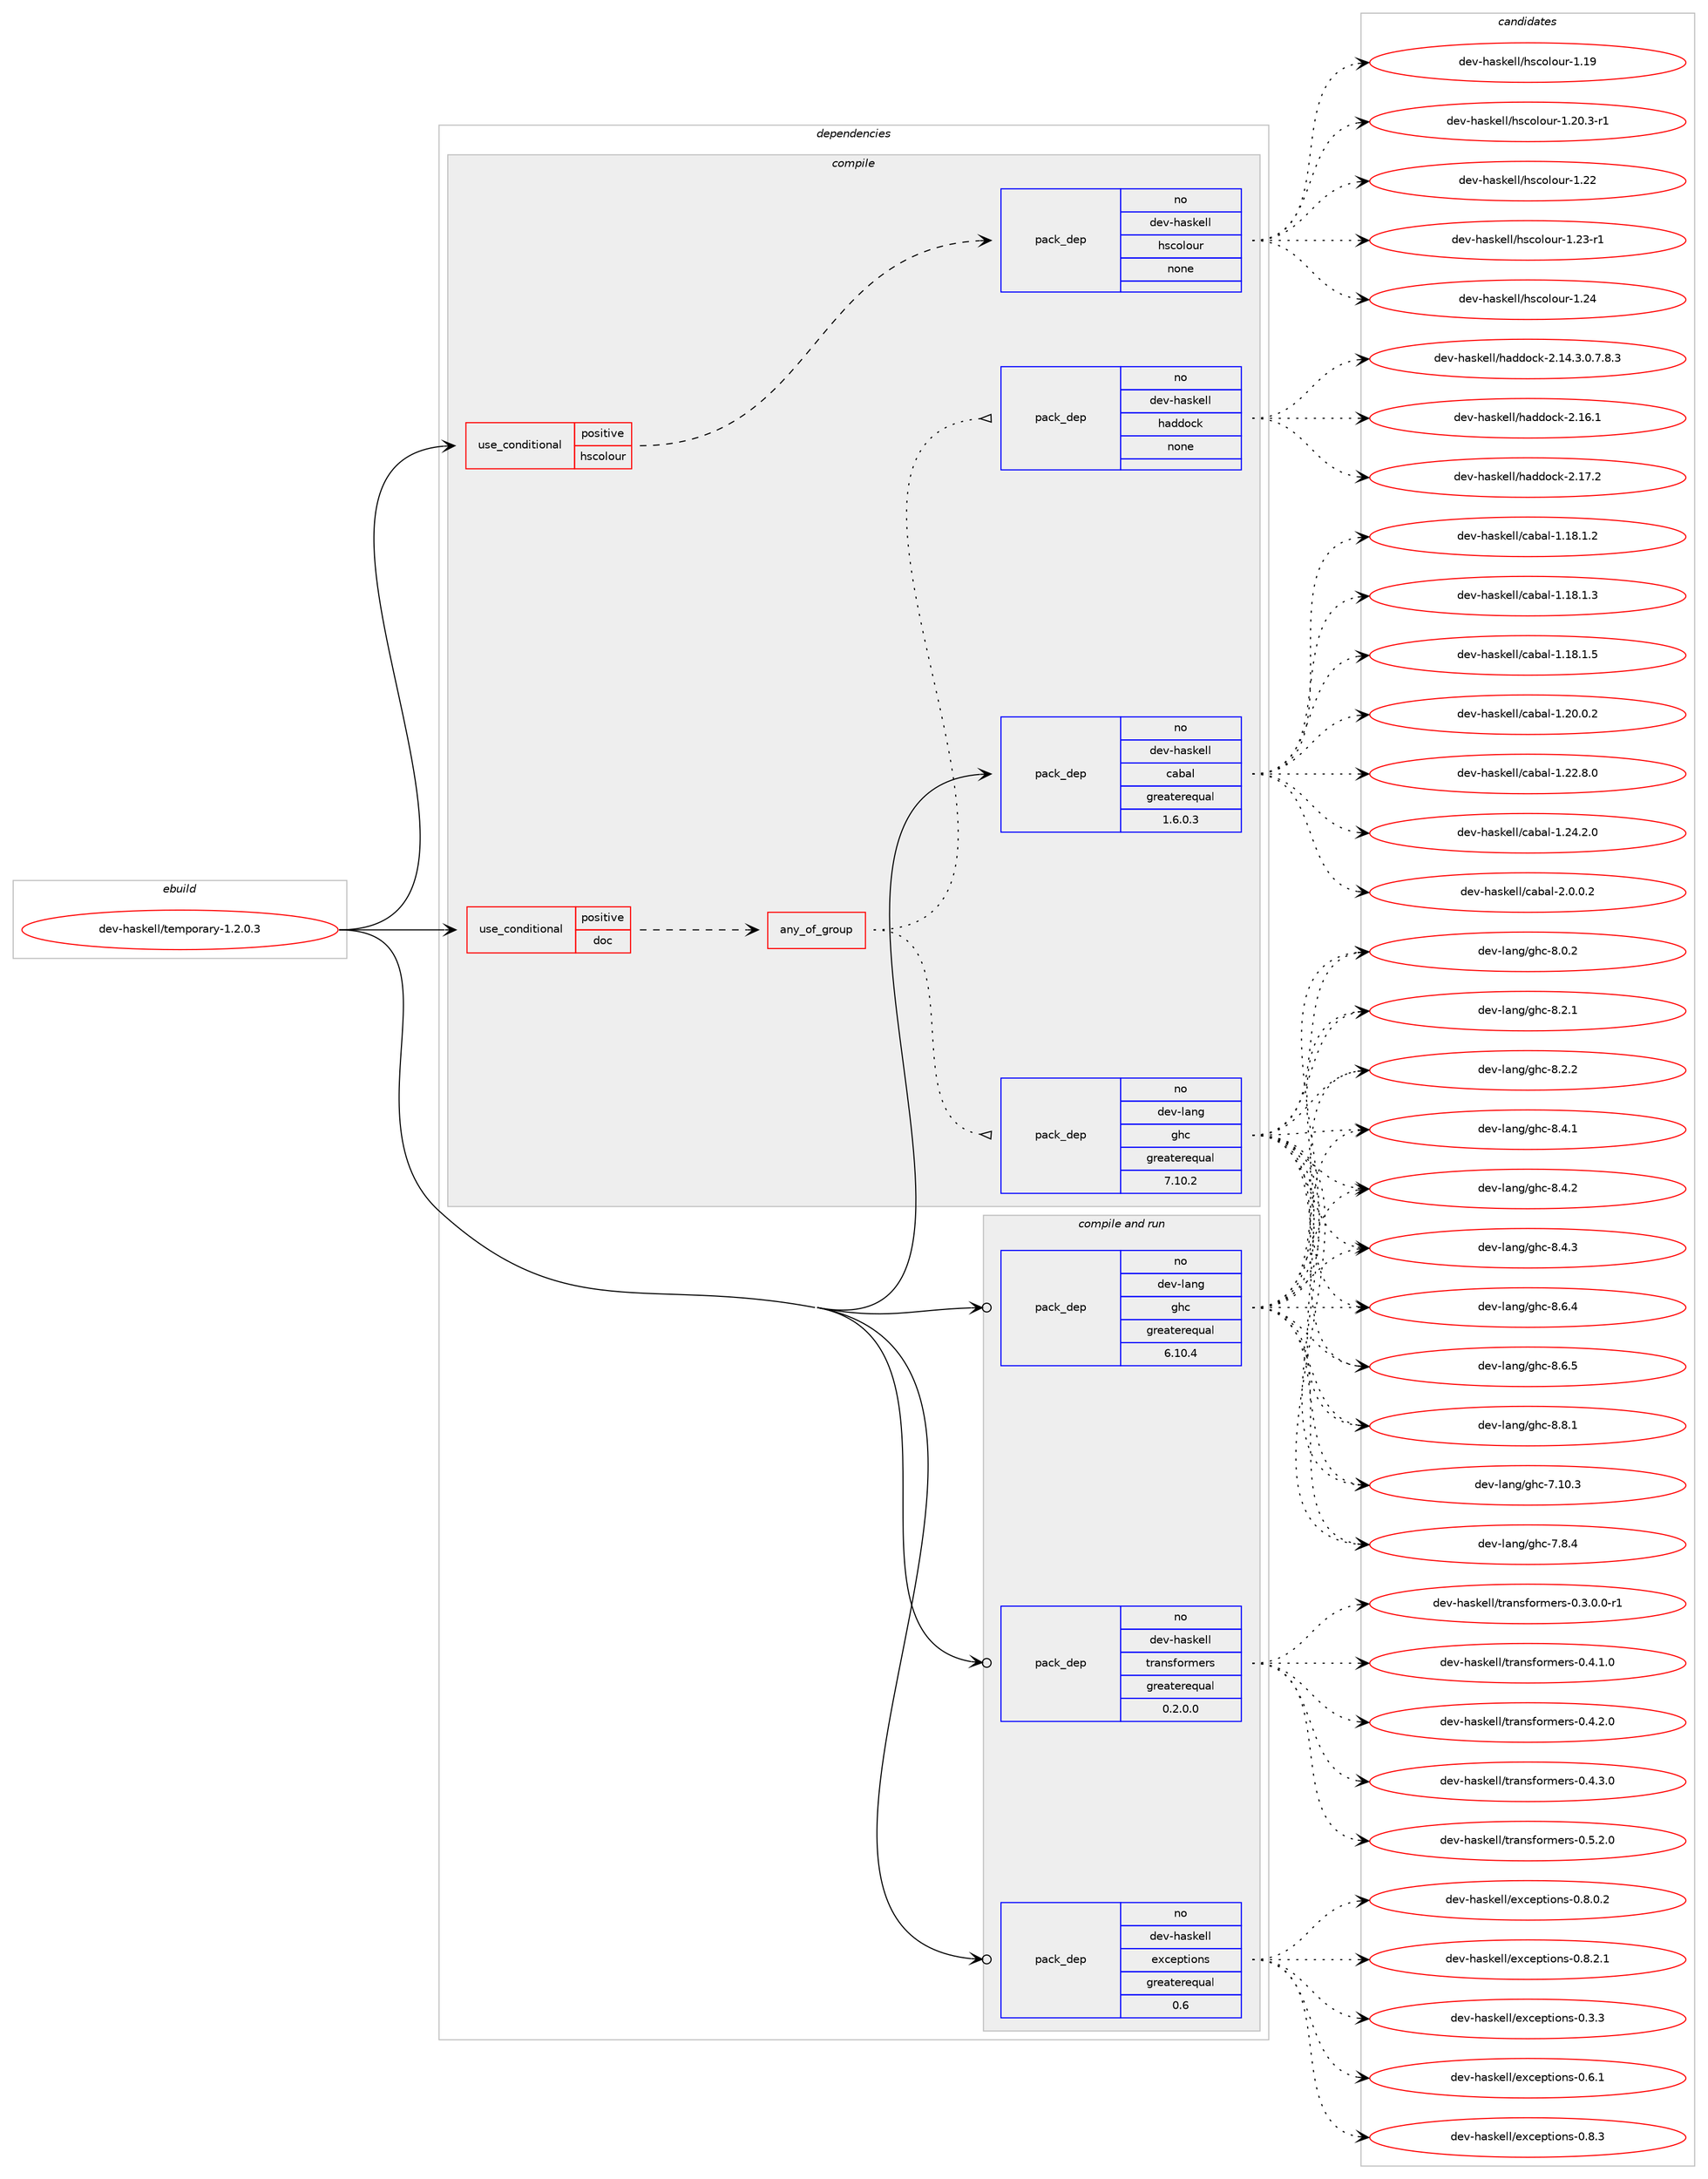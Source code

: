 digraph prolog {

# *************
# Graph options
# *************

newrank=true;
concentrate=true;
compound=true;
graph [rankdir=LR,fontname=Helvetica,fontsize=10,ranksep=1.5];#, ranksep=2.5, nodesep=0.2];
edge  [arrowhead=vee];
node  [fontname=Helvetica,fontsize=10];

# **********
# The ebuild
# **********

subgraph cluster_leftcol {
color=gray;
rank=same;
label=<<i>ebuild</i>>;
id [label="dev-haskell/temporary-1.2.0.3", color=red, width=4, href="../dev-haskell/temporary-1.2.0.3.svg"];
}

# ****************
# The dependencies
# ****************

subgraph cluster_midcol {
color=gray;
label=<<i>dependencies</i>>;
subgraph cluster_compile {
fillcolor="#eeeeee";
style=filled;
label=<<i>compile</i>>;
subgraph cond127796 {
dependency545392 [label=<<TABLE BORDER="0" CELLBORDER="1" CELLSPACING="0" CELLPADDING="4"><TR><TD ROWSPAN="3" CELLPADDING="10">use_conditional</TD></TR><TR><TD>positive</TD></TR><TR><TD>doc</TD></TR></TABLE>>, shape=none, color=red];
subgraph any10567 {
dependency545393 [label=<<TABLE BORDER="0" CELLBORDER="1" CELLSPACING="0" CELLPADDING="4"><TR><TD CELLPADDING="10">any_of_group</TD></TR></TABLE>>, shape=none, color=red];subgraph pack406672 {
dependency545394 [label=<<TABLE BORDER="0" CELLBORDER="1" CELLSPACING="0" CELLPADDING="4" WIDTH="220"><TR><TD ROWSPAN="6" CELLPADDING="30">pack_dep</TD></TR><TR><TD WIDTH="110">no</TD></TR><TR><TD>dev-haskell</TD></TR><TR><TD>haddock</TD></TR><TR><TD>none</TD></TR><TR><TD></TD></TR></TABLE>>, shape=none, color=blue];
}
dependency545393:e -> dependency545394:w [weight=20,style="dotted",arrowhead="oinv"];
subgraph pack406673 {
dependency545395 [label=<<TABLE BORDER="0" CELLBORDER="1" CELLSPACING="0" CELLPADDING="4" WIDTH="220"><TR><TD ROWSPAN="6" CELLPADDING="30">pack_dep</TD></TR><TR><TD WIDTH="110">no</TD></TR><TR><TD>dev-lang</TD></TR><TR><TD>ghc</TD></TR><TR><TD>greaterequal</TD></TR><TR><TD>7.10.2</TD></TR></TABLE>>, shape=none, color=blue];
}
dependency545393:e -> dependency545395:w [weight=20,style="dotted",arrowhead="oinv"];
}
dependency545392:e -> dependency545393:w [weight=20,style="dashed",arrowhead="vee"];
}
id:e -> dependency545392:w [weight=20,style="solid",arrowhead="vee"];
subgraph cond127797 {
dependency545396 [label=<<TABLE BORDER="0" CELLBORDER="1" CELLSPACING="0" CELLPADDING="4"><TR><TD ROWSPAN="3" CELLPADDING="10">use_conditional</TD></TR><TR><TD>positive</TD></TR><TR><TD>hscolour</TD></TR></TABLE>>, shape=none, color=red];
subgraph pack406674 {
dependency545397 [label=<<TABLE BORDER="0" CELLBORDER="1" CELLSPACING="0" CELLPADDING="4" WIDTH="220"><TR><TD ROWSPAN="6" CELLPADDING="30">pack_dep</TD></TR><TR><TD WIDTH="110">no</TD></TR><TR><TD>dev-haskell</TD></TR><TR><TD>hscolour</TD></TR><TR><TD>none</TD></TR><TR><TD></TD></TR></TABLE>>, shape=none, color=blue];
}
dependency545396:e -> dependency545397:w [weight=20,style="dashed",arrowhead="vee"];
}
id:e -> dependency545396:w [weight=20,style="solid",arrowhead="vee"];
subgraph pack406675 {
dependency545398 [label=<<TABLE BORDER="0" CELLBORDER="1" CELLSPACING="0" CELLPADDING="4" WIDTH="220"><TR><TD ROWSPAN="6" CELLPADDING="30">pack_dep</TD></TR><TR><TD WIDTH="110">no</TD></TR><TR><TD>dev-haskell</TD></TR><TR><TD>cabal</TD></TR><TR><TD>greaterequal</TD></TR><TR><TD>1.6.0.3</TD></TR></TABLE>>, shape=none, color=blue];
}
id:e -> dependency545398:w [weight=20,style="solid",arrowhead="vee"];
}
subgraph cluster_compileandrun {
fillcolor="#eeeeee";
style=filled;
label=<<i>compile and run</i>>;
subgraph pack406676 {
dependency545399 [label=<<TABLE BORDER="0" CELLBORDER="1" CELLSPACING="0" CELLPADDING="4" WIDTH="220"><TR><TD ROWSPAN="6" CELLPADDING="30">pack_dep</TD></TR><TR><TD WIDTH="110">no</TD></TR><TR><TD>dev-haskell</TD></TR><TR><TD>exceptions</TD></TR><TR><TD>greaterequal</TD></TR><TR><TD>0.6</TD></TR></TABLE>>, shape=none, color=blue];
}
id:e -> dependency545399:w [weight=20,style="solid",arrowhead="odotvee"];
subgraph pack406677 {
dependency545400 [label=<<TABLE BORDER="0" CELLBORDER="1" CELLSPACING="0" CELLPADDING="4" WIDTH="220"><TR><TD ROWSPAN="6" CELLPADDING="30">pack_dep</TD></TR><TR><TD WIDTH="110">no</TD></TR><TR><TD>dev-haskell</TD></TR><TR><TD>transformers</TD></TR><TR><TD>greaterequal</TD></TR><TR><TD>0.2.0.0</TD></TR></TABLE>>, shape=none, color=blue];
}
id:e -> dependency545400:w [weight=20,style="solid",arrowhead="odotvee"];
subgraph pack406678 {
dependency545401 [label=<<TABLE BORDER="0" CELLBORDER="1" CELLSPACING="0" CELLPADDING="4" WIDTH="220"><TR><TD ROWSPAN="6" CELLPADDING="30">pack_dep</TD></TR><TR><TD WIDTH="110">no</TD></TR><TR><TD>dev-lang</TD></TR><TR><TD>ghc</TD></TR><TR><TD>greaterequal</TD></TR><TR><TD>6.10.4</TD></TR></TABLE>>, shape=none, color=blue];
}
id:e -> dependency545401:w [weight=20,style="solid",arrowhead="odotvee"];
}
subgraph cluster_run {
fillcolor="#eeeeee";
style=filled;
label=<<i>run</i>>;
}
}

# **************
# The candidates
# **************

subgraph cluster_choices {
rank=same;
color=gray;
label=<<i>candidates</i>>;

subgraph choice406672 {
color=black;
nodesep=1;
choice1001011184510497115107101108108471049710010011199107455046495246514648465546564651 [label="dev-haskell/haddock-2.14.3.0.7.8.3", color=red, width=4,href="../dev-haskell/haddock-2.14.3.0.7.8.3.svg"];
choice100101118451049711510710110810847104971001001119910745504649544649 [label="dev-haskell/haddock-2.16.1", color=red, width=4,href="../dev-haskell/haddock-2.16.1.svg"];
choice100101118451049711510710110810847104971001001119910745504649554650 [label="dev-haskell/haddock-2.17.2", color=red, width=4,href="../dev-haskell/haddock-2.17.2.svg"];
dependency545394:e -> choice1001011184510497115107101108108471049710010011199107455046495246514648465546564651:w [style=dotted,weight="100"];
dependency545394:e -> choice100101118451049711510710110810847104971001001119910745504649544649:w [style=dotted,weight="100"];
dependency545394:e -> choice100101118451049711510710110810847104971001001119910745504649554650:w [style=dotted,weight="100"];
}
subgraph choice406673 {
color=black;
nodesep=1;
choice1001011184510897110103471031049945554649484651 [label="dev-lang/ghc-7.10.3", color=red, width=4,href="../dev-lang/ghc-7.10.3.svg"];
choice10010111845108971101034710310499455546564652 [label="dev-lang/ghc-7.8.4", color=red, width=4,href="../dev-lang/ghc-7.8.4.svg"];
choice10010111845108971101034710310499455646484650 [label="dev-lang/ghc-8.0.2", color=red, width=4,href="../dev-lang/ghc-8.0.2.svg"];
choice10010111845108971101034710310499455646504649 [label="dev-lang/ghc-8.2.1", color=red, width=4,href="../dev-lang/ghc-8.2.1.svg"];
choice10010111845108971101034710310499455646504650 [label="dev-lang/ghc-8.2.2", color=red, width=4,href="../dev-lang/ghc-8.2.2.svg"];
choice10010111845108971101034710310499455646524649 [label="dev-lang/ghc-8.4.1", color=red, width=4,href="../dev-lang/ghc-8.4.1.svg"];
choice10010111845108971101034710310499455646524650 [label="dev-lang/ghc-8.4.2", color=red, width=4,href="../dev-lang/ghc-8.4.2.svg"];
choice10010111845108971101034710310499455646524651 [label="dev-lang/ghc-8.4.3", color=red, width=4,href="../dev-lang/ghc-8.4.3.svg"];
choice10010111845108971101034710310499455646544652 [label="dev-lang/ghc-8.6.4", color=red, width=4,href="../dev-lang/ghc-8.6.4.svg"];
choice10010111845108971101034710310499455646544653 [label="dev-lang/ghc-8.6.5", color=red, width=4,href="../dev-lang/ghc-8.6.5.svg"];
choice10010111845108971101034710310499455646564649 [label="dev-lang/ghc-8.8.1", color=red, width=4,href="../dev-lang/ghc-8.8.1.svg"];
dependency545395:e -> choice1001011184510897110103471031049945554649484651:w [style=dotted,weight="100"];
dependency545395:e -> choice10010111845108971101034710310499455546564652:w [style=dotted,weight="100"];
dependency545395:e -> choice10010111845108971101034710310499455646484650:w [style=dotted,weight="100"];
dependency545395:e -> choice10010111845108971101034710310499455646504649:w [style=dotted,weight="100"];
dependency545395:e -> choice10010111845108971101034710310499455646504650:w [style=dotted,weight="100"];
dependency545395:e -> choice10010111845108971101034710310499455646524649:w [style=dotted,weight="100"];
dependency545395:e -> choice10010111845108971101034710310499455646524650:w [style=dotted,weight="100"];
dependency545395:e -> choice10010111845108971101034710310499455646524651:w [style=dotted,weight="100"];
dependency545395:e -> choice10010111845108971101034710310499455646544652:w [style=dotted,weight="100"];
dependency545395:e -> choice10010111845108971101034710310499455646544653:w [style=dotted,weight="100"];
dependency545395:e -> choice10010111845108971101034710310499455646564649:w [style=dotted,weight="100"];
}
subgraph choice406674 {
color=black;
nodesep=1;
choice100101118451049711510710110810847104115991111081111171144549464957 [label="dev-haskell/hscolour-1.19", color=red, width=4,href="../dev-haskell/hscolour-1.19.svg"];
choice10010111845104971151071011081084710411599111108111117114454946504846514511449 [label="dev-haskell/hscolour-1.20.3-r1", color=red, width=4,href="../dev-haskell/hscolour-1.20.3-r1.svg"];
choice100101118451049711510710110810847104115991111081111171144549465050 [label="dev-haskell/hscolour-1.22", color=red, width=4,href="../dev-haskell/hscolour-1.22.svg"];
choice1001011184510497115107101108108471041159911110811111711445494650514511449 [label="dev-haskell/hscolour-1.23-r1", color=red, width=4,href="../dev-haskell/hscolour-1.23-r1.svg"];
choice100101118451049711510710110810847104115991111081111171144549465052 [label="dev-haskell/hscolour-1.24", color=red, width=4,href="../dev-haskell/hscolour-1.24.svg"];
dependency545397:e -> choice100101118451049711510710110810847104115991111081111171144549464957:w [style=dotted,weight="100"];
dependency545397:e -> choice10010111845104971151071011081084710411599111108111117114454946504846514511449:w [style=dotted,weight="100"];
dependency545397:e -> choice100101118451049711510710110810847104115991111081111171144549465050:w [style=dotted,weight="100"];
dependency545397:e -> choice1001011184510497115107101108108471041159911110811111711445494650514511449:w [style=dotted,weight="100"];
dependency545397:e -> choice100101118451049711510710110810847104115991111081111171144549465052:w [style=dotted,weight="100"];
}
subgraph choice406675 {
color=black;
nodesep=1;
choice10010111845104971151071011081084799979897108454946495646494650 [label="dev-haskell/cabal-1.18.1.2", color=red, width=4,href="../dev-haskell/cabal-1.18.1.2.svg"];
choice10010111845104971151071011081084799979897108454946495646494651 [label="dev-haskell/cabal-1.18.1.3", color=red, width=4,href="../dev-haskell/cabal-1.18.1.3.svg"];
choice10010111845104971151071011081084799979897108454946495646494653 [label="dev-haskell/cabal-1.18.1.5", color=red, width=4,href="../dev-haskell/cabal-1.18.1.5.svg"];
choice10010111845104971151071011081084799979897108454946504846484650 [label="dev-haskell/cabal-1.20.0.2", color=red, width=4,href="../dev-haskell/cabal-1.20.0.2.svg"];
choice10010111845104971151071011081084799979897108454946505046564648 [label="dev-haskell/cabal-1.22.8.0", color=red, width=4,href="../dev-haskell/cabal-1.22.8.0.svg"];
choice10010111845104971151071011081084799979897108454946505246504648 [label="dev-haskell/cabal-1.24.2.0", color=red, width=4,href="../dev-haskell/cabal-1.24.2.0.svg"];
choice100101118451049711510710110810847999798971084550464846484650 [label="dev-haskell/cabal-2.0.0.2", color=red, width=4,href="../dev-haskell/cabal-2.0.0.2.svg"];
dependency545398:e -> choice10010111845104971151071011081084799979897108454946495646494650:w [style=dotted,weight="100"];
dependency545398:e -> choice10010111845104971151071011081084799979897108454946495646494651:w [style=dotted,weight="100"];
dependency545398:e -> choice10010111845104971151071011081084799979897108454946495646494653:w [style=dotted,weight="100"];
dependency545398:e -> choice10010111845104971151071011081084799979897108454946504846484650:w [style=dotted,weight="100"];
dependency545398:e -> choice10010111845104971151071011081084799979897108454946505046564648:w [style=dotted,weight="100"];
dependency545398:e -> choice10010111845104971151071011081084799979897108454946505246504648:w [style=dotted,weight="100"];
dependency545398:e -> choice100101118451049711510710110810847999798971084550464846484650:w [style=dotted,weight="100"];
}
subgraph choice406676 {
color=black;
nodesep=1;
choice10010111845104971151071011081084710112099101112116105111110115454846514651 [label="dev-haskell/exceptions-0.3.3", color=red, width=4,href="../dev-haskell/exceptions-0.3.3.svg"];
choice10010111845104971151071011081084710112099101112116105111110115454846544649 [label="dev-haskell/exceptions-0.6.1", color=red, width=4,href="../dev-haskell/exceptions-0.6.1.svg"];
choice100101118451049711510710110810847101120991011121161051111101154548465646484650 [label="dev-haskell/exceptions-0.8.0.2", color=red, width=4,href="../dev-haskell/exceptions-0.8.0.2.svg"];
choice100101118451049711510710110810847101120991011121161051111101154548465646504649 [label="dev-haskell/exceptions-0.8.2.1", color=red, width=4,href="../dev-haskell/exceptions-0.8.2.1.svg"];
choice10010111845104971151071011081084710112099101112116105111110115454846564651 [label="dev-haskell/exceptions-0.8.3", color=red, width=4,href="../dev-haskell/exceptions-0.8.3.svg"];
dependency545399:e -> choice10010111845104971151071011081084710112099101112116105111110115454846514651:w [style=dotted,weight="100"];
dependency545399:e -> choice10010111845104971151071011081084710112099101112116105111110115454846544649:w [style=dotted,weight="100"];
dependency545399:e -> choice100101118451049711510710110810847101120991011121161051111101154548465646484650:w [style=dotted,weight="100"];
dependency545399:e -> choice100101118451049711510710110810847101120991011121161051111101154548465646504649:w [style=dotted,weight="100"];
dependency545399:e -> choice10010111845104971151071011081084710112099101112116105111110115454846564651:w [style=dotted,weight="100"];
}
subgraph choice406677 {
color=black;
nodesep=1;
choice1001011184510497115107101108108471161149711011510211111410910111411545484651464846484511449 [label="dev-haskell/transformers-0.3.0.0-r1", color=red, width=4,href="../dev-haskell/transformers-0.3.0.0-r1.svg"];
choice100101118451049711510710110810847116114971101151021111141091011141154548465246494648 [label="dev-haskell/transformers-0.4.1.0", color=red, width=4,href="../dev-haskell/transformers-0.4.1.0.svg"];
choice100101118451049711510710110810847116114971101151021111141091011141154548465246504648 [label="dev-haskell/transformers-0.4.2.0", color=red, width=4,href="../dev-haskell/transformers-0.4.2.0.svg"];
choice100101118451049711510710110810847116114971101151021111141091011141154548465246514648 [label="dev-haskell/transformers-0.4.3.0", color=red, width=4,href="../dev-haskell/transformers-0.4.3.0.svg"];
choice100101118451049711510710110810847116114971101151021111141091011141154548465346504648 [label="dev-haskell/transformers-0.5.2.0", color=red, width=4,href="../dev-haskell/transformers-0.5.2.0.svg"];
dependency545400:e -> choice1001011184510497115107101108108471161149711011510211111410910111411545484651464846484511449:w [style=dotted,weight="100"];
dependency545400:e -> choice100101118451049711510710110810847116114971101151021111141091011141154548465246494648:w [style=dotted,weight="100"];
dependency545400:e -> choice100101118451049711510710110810847116114971101151021111141091011141154548465246504648:w [style=dotted,weight="100"];
dependency545400:e -> choice100101118451049711510710110810847116114971101151021111141091011141154548465246514648:w [style=dotted,weight="100"];
dependency545400:e -> choice100101118451049711510710110810847116114971101151021111141091011141154548465346504648:w [style=dotted,weight="100"];
}
subgraph choice406678 {
color=black;
nodesep=1;
choice1001011184510897110103471031049945554649484651 [label="dev-lang/ghc-7.10.3", color=red, width=4,href="../dev-lang/ghc-7.10.3.svg"];
choice10010111845108971101034710310499455546564652 [label="dev-lang/ghc-7.8.4", color=red, width=4,href="../dev-lang/ghc-7.8.4.svg"];
choice10010111845108971101034710310499455646484650 [label="dev-lang/ghc-8.0.2", color=red, width=4,href="../dev-lang/ghc-8.0.2.svg"];
choice10010111845108971101034710310499455646504649 [label="dev-lang/ghc-8.2.1", color=red, width=4,href="../dev-lang/ghc-8.2.1.svg"];
choice10010111845108971101034710310499455646504650 [label="dev-lang/ghc-8.2.2", color=red, width=4,href="../dev-lang/ghc-8.2.2.svg"];
choice10010111845108971101034710310499455646524649 [label="dev-lang/ghc-8.4.1", color=red, width=4,href="../dev-lang/ghc-8.4.1.svg"];
choice10010111845108971101034710310499455646524650 [label="dev-lang/ghc-8.4.2", color=red, width=4,href="../dev-lang/ghc-8.4.2.svg"];
choice10010111845108971101034710310499455646524651 [label="dev-lang/ghc-8.4.3", color=red, width=4,href="../dev-lang/ghc-8.4.3.svg"];
choice10010111845108971101034710310499455646544652 [label="dev-lang/ghc-8.6.4", color=red, width=4,href="../dev-lang/ghc-8.6.4.svg"];
choice10010111845108971101034710310499455646544653 [label="dev-lang/ghc-8.6.5", color=red, width=4,href="../dev-lang/ghc-8.6.5.svg"];
choice10010111845108971101034710310499455646564649 [label="dev-lang/ghc-8.8.1", color=red, width=4,href="../dev-lang/ghc-8.8.1.svg"];
dependency545401:e -> choice1001011184510897110103471031049945554649484651:w [style=dotted,weight="100"];
dependency545401:e -> choice10010111845108971101034710310499455546564652:w [style=dotted,weight="100"];
dependency545401:e -> choice10010111845108971101034710310499455646484650:w [style=dotted,weight="100"];
dependency545401:e -> choice10010111845108971101034710310499455646504649:w [style=dotted,weight="100"];
dependency545401:e -> choice10010111845108971101034710310499455646504650:w [style=dotted,weight="100"];
dependency545401:e -> choice10010111845108971101034710310499455646524649:w [style=dotted,weight="100"];
dependency545401:e -> choice10010111845108971101034710310499455646524650:w [style=dotted,weight="100"];
dependency545401:e -> choice10010111845108971101034710310499455646524651:w [style=dotted,weight="100"];
dependency545401:e -> choice10010111845108971101034710310499455646544652:w [style=dotted,weight="100"];
dependency545401:e -> choice10010111845108971101034710310499455646544653:w [style=dotted,weight="100"];
dependency545401:e -> choice10010111845108971101034710310499455646564649:w [style=dotted,weight="100"];
}
}

}
